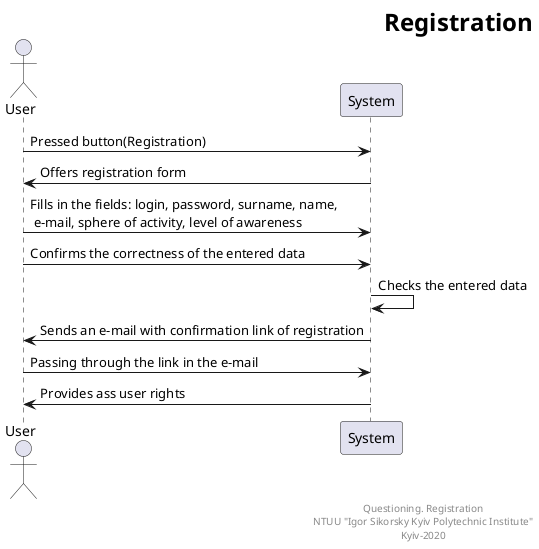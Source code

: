 @startuml
right header
<font size=24 color=black><b>Registration
end header

actor User

User -> System: Pressed button(Registration)
System -> User: Offers registration form
User -> System: Fills in the fields: login, password, surname, name,\n e-mail, sphere of activity, level of awareness
User -> System: Confirms the correctness of the entered data
System -> System: Checks the entered data
System -> User: Sends an e-mail with confirmation link of registration
User -> System: Passing through the link in the e-mail
System -> User: Provides ass user rights

right footer
Questioning. Registration
NTUU "Igor Sikorsky Kyiv Polytechnic Institute"
Kyiv-2020
end footer
@enduml
